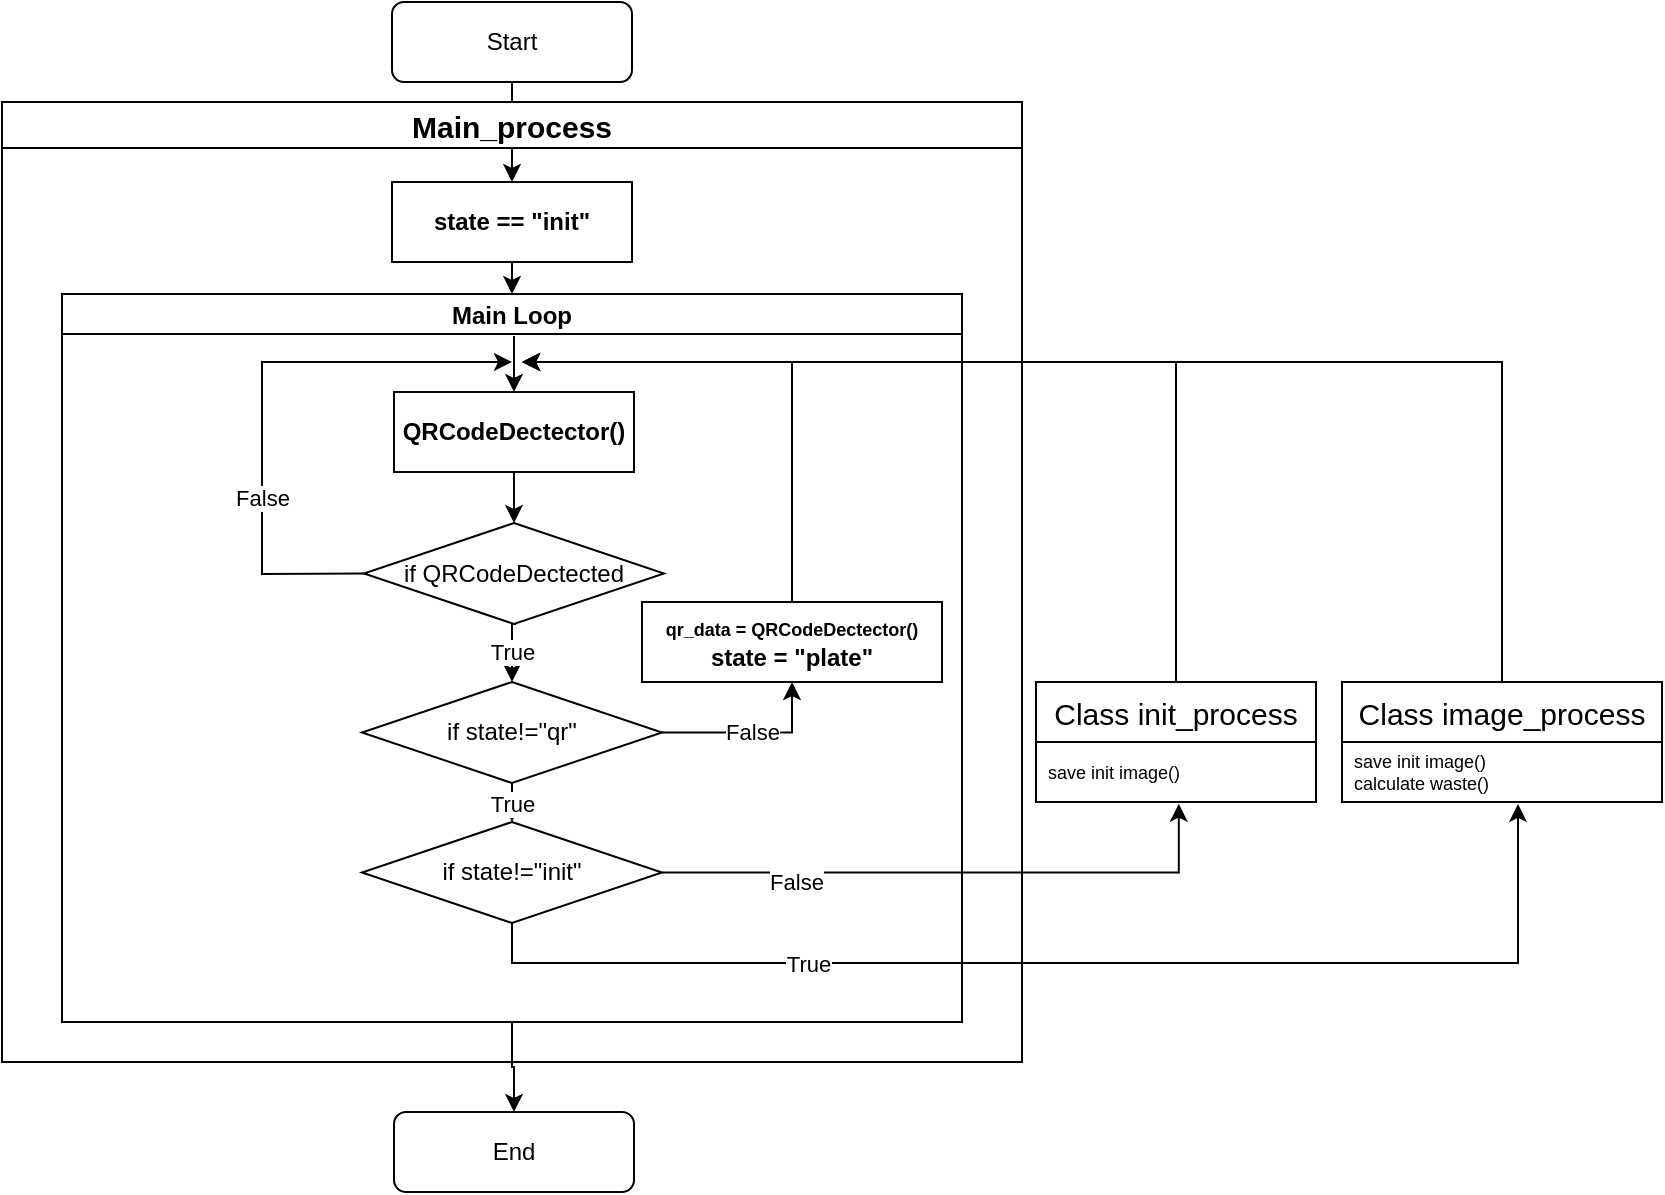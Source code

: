 <mxfile version="15.5.4" type="device"><diagram id="C5RBs43oDa-KdzZeNtuy" name="Page-1"><mxGraphModel dx="2138" dy="1039" grid="1" gridSize="10" guides="1" tooltips="1" connect="1" arrows="1" fold="1" page="1" pageScale="1" pageWidth="827" pageHeight="1169" math="0" shadow="0"><root><mxCell id="WIyWlLk6GJQsqaUBKTNV-0"/><mxCell id="WIyWlLk6GJQsqaUBKTNV-1" parent="WIyWlLk6GJQsqaUBKTNV-0"/><mxCell id="xqe8Z96U7QEgUSMjQq5O-14" style="edgeStyle=orthogonalEdgeStyle;rounded=0;orthogonalLoop=1;jettySize=auto;html=1;exitX=0.5;exitY=1;exitDx=0;exitDy=0;entryX=0.5;entryY=0;entryDx=0;entryDy=0;" edge="1" parent="WIyWlLk6GJQsqaUBKTNV-1" source="WIyWlLk6GJQsqaUBKTNV-3" target="xqe8Z96U7QEgUSMjQq5O-12"><mxGeometry relative="1" as="geometry"/></mxCell><mxCell id="WIyWlLk6GJQsqaUBKTNV-3" value="Start" style="rounded=1;whiteSpace=wrap;html=1;fontSize=12;glass=0;strokeWidth=1;shadow=0;" parent="WIyWlLk6GJQsqaUBKTNV-1" vertex="1"><mxGeometry x="165" y="30" width="120" height="40" as="geometry"/></mxCell><mxCell id="WIyWlLk6GJQsqaUBKTNV-11" value="End" style="rounded=1;whiteSpace=wrap;html=1;fontSize=12;glass=0;strokeWidth=1;shadow=0;" parent="WIyWlLk6GJQsqaUBKTNV-1" vertex="1"><mxGeometry x="166" y="585" width="120" height="40" as="geometry"/></mxCell><mxCell id="xqe8Z96U7QEgUSMjQq5O-44" style="edgeStyle=orthogonalEdgeStyle;rounded=0;orthogonalLoop=1;jettySize=auto;html=1;exitX=0.5;exitY=1;exitDx=0;exitDy=0;entryX=0.5;entryY=0;entryDx=0;entryDy=0;fontSize=9;" edge="1" parent="WIyWlLk6GJQsqaUBKTNV-1" source="xqe8Z96U7QEgUSMjQq5O-0" target="WIyWlLk6GJQsqaUBKTNV-11"><mxGeometry relative="1" as="geometry"/></mxCell><mxCell id="xqe8Z96U7QEgUSMjQq5O-0" value="Main Loop" style="swimlane;startSize=20;horizontal=1;containerType=tree;" vertex="1" parent="WIyWlLk6GJQsqaUBKTNV-1"><mxGeometry y="176" width="450" height="364" as="geometry"/></mxCell><mxCell id="xqe8Z96U7QEgUSMjQq5O-22" style="edgeStyle=orthogonalEdgeStyle;rounded=0;orthogonalLoop=1;jettySize=auto;html=1;entryX=0.5;entryY=0;entryDx=0;entryDy=0;" edge="1" parent="xqe8Z96U7QEgUSMjQq5O-0" target="xqe8Z96U7QEgUSMjQq5O-2"><mxGeometry relative="1" as="geometry"><mxPoint x="226" y="21" as="sourcePoint"/><mxPoint x="226" y="44" as="targetPoint"/></mxGeometry></mxCell><mxCell id="xqe8Z96U7QEgUSMjQq5O-42" value="False" style="edgeStyle=orthogonalEdgeStyle;rounded=0;orthogonalLoop=1;jettySize=auto;html=1;exitX=1;exitY=0.5;exitDx=0;exitDy=0;entryX=0.5;entryY=1;entryDx=0;entryDy=0;" edge="1" parent="xqe8Z96U7QEgUSMjQq5O-0" source="xqe8Z96U7QEgUSMjQq5O-29" target="xqe8Z96U7QEgUSMjQq5O-41"><mxGeometry relative="1" as="geometry"/></mxCell><mxCell id="xqe8Z96U7QEgUSMjQq5O-56" value="True" style="edgeStyle=orthogonalEdgeStyle;rounded=0;orthogonalLoop=1;jettySize=auto;html=1;exitX=0.5;exitY=1;exitDx=0;exitDy=0;entryX=0.5;entryY=0;entryDx=0;entryDy=0;fontSize=11;" edge="1" parent="xqe8Z96U7QEgUSMjQq5O-0" source="xqe8Z96U7QEgUSMjQq5O-29" target="xqe8Z96U7QEgUSMjQq5O-58"><mxGeometry relative="1" as="geometry"/></mxCell><mxCell id="xqe8Z96U7QEgUSMjQq5O-29" value="if state!=&quot;qr&quot;" style="rhombus;whiteSpace=wrap;html=1;" vertex="1" parent="xqe8Z96U7QEgUSMjQq5O-0"><mxGeometry x="150" y="194" width="150" height="50.5" as="geometry"/></mxCell><mxCell id="xqe8Z96U7QEgUSMjQq5O-41" value="&lt;font style=&quot;font-size: 9px&quot;&gt;&lt;b style=&quot;font-size: 9px&quot;&gt;qr_data =&amp;nbsp;&lt;/b&gt;&lt;b style=&quot;font-size: 9px&quot;&gt;QRCodeDectector()&lt;br&gt;&lt;/b&gt;&lt;/font&gt;&lt;b&gt;state = &quot;plate&quot;&lt;br&gt;&lt;/b&gt;" style="whiteSpace=wrap;html=1;treeFolding=1;treeMoving=1;newEdgeStyle={&quot;edgeStyle&quot;:&quot;elbowEdgeStyle&quot;,&quot;startArrow&quot;:&quot;none&quot;,&quot;endArrow&quot;:&quot;none&quot;};" vertex="1" parent="xqe8Z96U7QEgUSMjQq5O-0"><mxGeometry x="290" y="154" width="150" height="40" as="geometry"/></mxCell><mxCell id="xqe8Z96U7QEgUSMjQq5O-58" value="if state!=&quot;init&quot;" style="rhombus;whiteSpace=wrap;html=1;" vertex="1" parent="xqe8Z96U7QEgUSMjQq5O-0"><mxGeometry x="150" y="264" width="150" height="50.5" as="geometry"/></mxCell><mxCell id="xqe8Z96U7QEgUSMjQq5O-16" style="edgeStyle=orthogonalEdgeStyle;rounded=0;orthogonalLoop=1;jettySize=auto;html=1;exitX=0.5;exitY=1;exitDx=0;exitDy=0;entryX=0.5;entryY=0;entryDx=0;entryDy=0;" edge="1" parent="WIyWlLk6GJQsqaUBKTNV-1" source="xqe8Z96U7QEgUSMjQq5O-12" target="xqe8Z96U7QEgUSMjQq5O-0"><mxGeometry relative="1" as="geometry"/></mxCell><mxCell id="xqe8Z96U7QEgUSMjQq5O-12" value="&lt;b&gt;state == &quot;init&quot;&lt;/b&gt;" style="whiteSpace=wrap;html=1;treeFolding=1;treeMoving=1;newEdgeStyle={&quot;edgeStyle&quot;:&quot;elbowEdgeStyle&quot;,&quot;startArrow&quot;:&quot;none&quot;,&quot;endArrow&quot;:&quot;none&quot;};" vertex="1" parent="WIyWlLk6GJQsqaUBKTNV-1"><mxGeometry x="165" y="120" width="120" height="40" as="geometry"/></mxCell><mxCell id="xqe8Z96U7QEgUSMjQq5O-17" style="edgeStyle=orthogonalEdgeStyle;rounded=0;orthogonalLoop=1;jettySize=auto;html=1;exitX=0.5;exitY=1;exitDx=0;exitDy=0;" edge="1" parent="WIyWlLk6GJQsqaUBKTNV-1" source="xqe8Z96U7QEgUSMjQq5O-2" target="xqe8Z96U7QEgUSMjQq5O-6"><mxGeometry relative="1" as="geometry"/></mxCell><mxCell id="xqe8Z96U7QEgUSMjQq5O-25" value="True" style="edgeStyle=orthogonalEdgeStyle;rounded=0;orthogonalLoop=1;jettySize=auto;html=1;exitX=0.5;exitY=1;exitDx=0;exitDy=0;entryX=0.5;entryY=0;entryDx=0;entryDy=0;" edge="1" parent="WIyWlLk6GJQsqaUBKTNV-1" target="xqe8Z96U7QEgUSMjQq5O-29"><mxGeometry relative="1" as="geometry"><mxPoint x="227" y="341" as="sourcePoint"/><mxPoint x="226" y="360" as="targetPoint"/></mxGeometry></mxCell><mxCell id="xqe8Z96U7QEgUSMjQq5O-6" value="if QRCodeDectected&lt;br&gt;" style="rhombus;whiteSpace=wrap;html=1;" vertex="1" parent="WIyWlLk6GJQsqaUBKTNV-1"><mxGeometry x="151" y="290.5" width="150" height="50.5" as="geometry"/></mxCell><mxCell id="xqe8Z96U7QEgUSMjQq5O-2" value="&lt;b&gt;QRCodeDectector()&lt;br&gt;&lt;/b&gt;" style="whiteSpace=wrap;html=1;treeFolding=1;treeMoving=1;newEdgeStyle={&quot;edgeStyle&quot;:&quot;elbowEdgeStyle&quot;,&quot;startArrow&quot;:&quot;none&quot;,&quot;endArrow&quot;:&quot;none&quot;};" vertex="1" parent="WIyWlLk6GJQsqaUBKTNV-1"><mxGeometry x="166" y="225" width="120" height="40" as="geometry"/></mxCell><mxCell id="xqe8Z96U7QEgUSMjQq5O-28" value="" style="endArrow=classic;html=1;rounded=0;exitX=0;exitY=0.5;exitDx=0;exitDy=0;" edge="1" parent="WIyWlLk6GJQsqaUBKTNV-1" source="xqe8Z96U7QEgUSMjQq5O-6"><mxGeometry width="50" height="50" relative="1" as="geometry"><mxPoint x="165" y="380" as="sourcePoint"/><mxPoint x="225" y="210" as="targetPoint"/><Array as="points"><mxPoint x="100" y="316"/><mxPoint x="100" y="210"/></Array></mxGeometry></mxCell><mxCell id="xqe8Z96U7QEgUSMjQq5O-34" value="False" style="edgeLabel;html=1;align=center;verticalAlign=middle;resizable=0;points=[];" vertex="1" connectable="0" parent="xqe8Z96U7QEgUSMjQq5O-28"><mxGeometry x="-0.369" relative="1" as="geometry"><mxPoint as="offset"/></mxGeometry></mxCell><mxCell id="xqe8Z96U7QEgUSMjQq5O-43" style="edgeStyle=orthogonalEdgeStyle;rounded=0;orthogonalLoop=1;jettySize=auto;html=1;exitX=0.5;exitY=0;exitDx=0;exitDy=0;" edge="1" parent="WIyWlLk6GJQsqaUBKTNV-1" source="xqe8Z96U7QEgUSMjQq5O-41"><mxGeometry relative="1" as="geometry"><mxPoint x="230" y="210" as="targetPoint"/><Array as="points"><mxPoint x="365" y="210"/></Array></mxGeometry></mxCell><mxCell id="xqe8Z96U7QEgUSMjQq5O-55" style="edgeStyle=orthogonalEdgeStyle;rounded=0;orthogonalLoop=1;jettySize=auto;html=1;exitX=0.5;exitY=0;exitDx=0;exitDy=0;fontSize=15;" edge="1" parent="WIyWlLk6GJQsqaUBKTNV-1" source="xqe8Z96U7QEgUSMjQq5O-47"><mxGeometry relative="1" as="geometry"><mxPoint x="230" y="210" as="targetPoint"/><Array as="points"><mxPoint x="557" y="210"/></Array></mxGeometry></mxCell><mxCell id="xqe8Z96U7QEgUSMjQq5O-47" value="Class init_process" style="swimlane;fontStyle=0;childLayout=stackLayout;horizontal=1;startSize=30;horizontalStack=0;resizeParent=1;resizeParentMax=0;resizeLast=0;collapsible=1;marginBottom=0;fontSize=15;" vertex="1" parent="WIyWlLk6GJQsqaUBKTNV-1"><mxGeometry x="487" y="370" width="140" height="60" as="geometry"/></mxCell><mxCell id="xqe8Z96U7QEgUSMjQq5O-48" value="save init image()" style="text;strokeColor=none;fillColor=none;align=left;verticalAlign=middle;spacingLeft=4;spacingRight=4;overflow=hidden;points=[[0,0.5],[1,0.5]];portConstraint=eastwest;rotatable=0;fontSize=9;" vertex="1" parent="xqe8Z96U7QEgUSMjQq5O-47"><mxGeometry y="30" width="140" height="30" as="geometry"/></mxCell><mxCell id="xqe8Z96U7QEgUSMjQq5O-52" value="Main_process" style="swimlane;fontSize=15;" vertex="1" parent="WIyWlLk6GJQsqaUBKTNV-1"><mxGeometry x="-30" y="80" width="510" height="480" as="geometry"/></mxCell><mxCell id="xqe8Z96U7QEgUSMjQq5O-60" style="edgeStyle=orthogonalEdgeStyle;rounded=0;orthogonalLoop=1;jettySize=auto;html=1;exitX=1;exitY=0.5;exitDx=0;exitDy=0;entryX=0.51;entryY=1.029;entryDx=0;entryDy=0;entryPerimeter=0;fontSize=11;" edge="1" parent="WIyWlLk6GJQsqaUBKTNV-1" source="xqe8Z96U7QEgUSMjQq5O-58" target="xqe8Z96U7QEgUSMjQq5O-48"><mxGeometry relative="1" as="geometry"/></mxCell><mxCell id="xqe8Z96U7QEgUSMjQq5O-63" value="False" style="edgeLabel;html=1;align=center;verticalAlign=middle;resizable=0;points=[];fontSize=11;" vertex="1" connectable="0" parent="xqe8Z96U7QEgUSMjQq5O-60"><mxGeometry x="-0.543" y="-4" relative="1" as="geometry"><mxPoint as="offset"/></mxGeometry></mxCell><mxCell id="xqe8Z96U7QEgUSMjQq5O-62" value="True" style="edgeStyle=orthogonalEdgeStyle;rounded=0;orthogonalLoop=1;jettySize=auto;html=1;exitX=0.5;exitY=1;exitDx=0;exitDy=0;fontSize=11;entryX=0.55;entryY=1.033;entryDx=0;entryDy=0;entryPerimeter=0;" edge="1" parent="WIyWlLk6GJQsqaUBKTNV-1" source="xqe8Z96U7QEgUSMjQq5O-58" target="xqe8Z96U7QEgUSMjQq5O-68"><mxGeometry x="-0.442" relative="1" as="geometry"><mxPoint x="225" y="520" as="targetPoint"/><mxPoint as="offset"/></mxGeometry></mxCell><mxCell id="xqe8Z96U7QEgUSMjQq5O-69" style="edgeStyle=orthogonalEdgeStyle;rounded=0;orthogonalLoop=1;jettySize=auto;html=1;exitX=0.5;exitY=0;exitDx=0;exitDy=0;fontSize=11;" edge="1" parent="WIyWlLk6GJQsqaUBKTNV-1" source="xqe8Z96U7QEgUSMjQq5O-67"><mxGeometry relative="1" as="geometry"><mxPoint x="230" y="210" as="targetPoint"/><Array as="points"><mxPoint x="720" y="210"/></Array></mxGeometry></mxCell><mxCell id="xqe8Z96U7QEgUSMjQq5O-67" value="Class image_process" style="swimlane;fontStyle=0;childLayout=stackLayout;horizontal=1;startSize=30;horizontalStack=0;resizeParent=1;resizeParentMax=0;resizeLast=0;collapsible=1;marginBottom=0;fontSize=15;" vertex="1" parent="WIyWlLk6GJQsqaUBKTNV-1"><mxGeometry x="640" y="370" width="160" height="60" as="geometry"/></mxCell><mxCell id="xqe8Z96U7QEgUSMjQq5O-68" value="save init image()&#10;calculate waste()" style="text;strokeColor=none;fillColor=none;align=left;verticalAlign=middle;spacingLeft=4;spacingRight=4;overflow=hidden;points=[[0,0.5],[1,0.5]];portConstraint=eastwest;rotatable=0;fontSize=9;" vertex="1" parent="xqe8Z96U7QEgUSMjQq5O-67"><mxGeometry y="30" width="160" height="30" as="geometry"/></mxCell></root></mxGraphModel></diagram></mxfile>